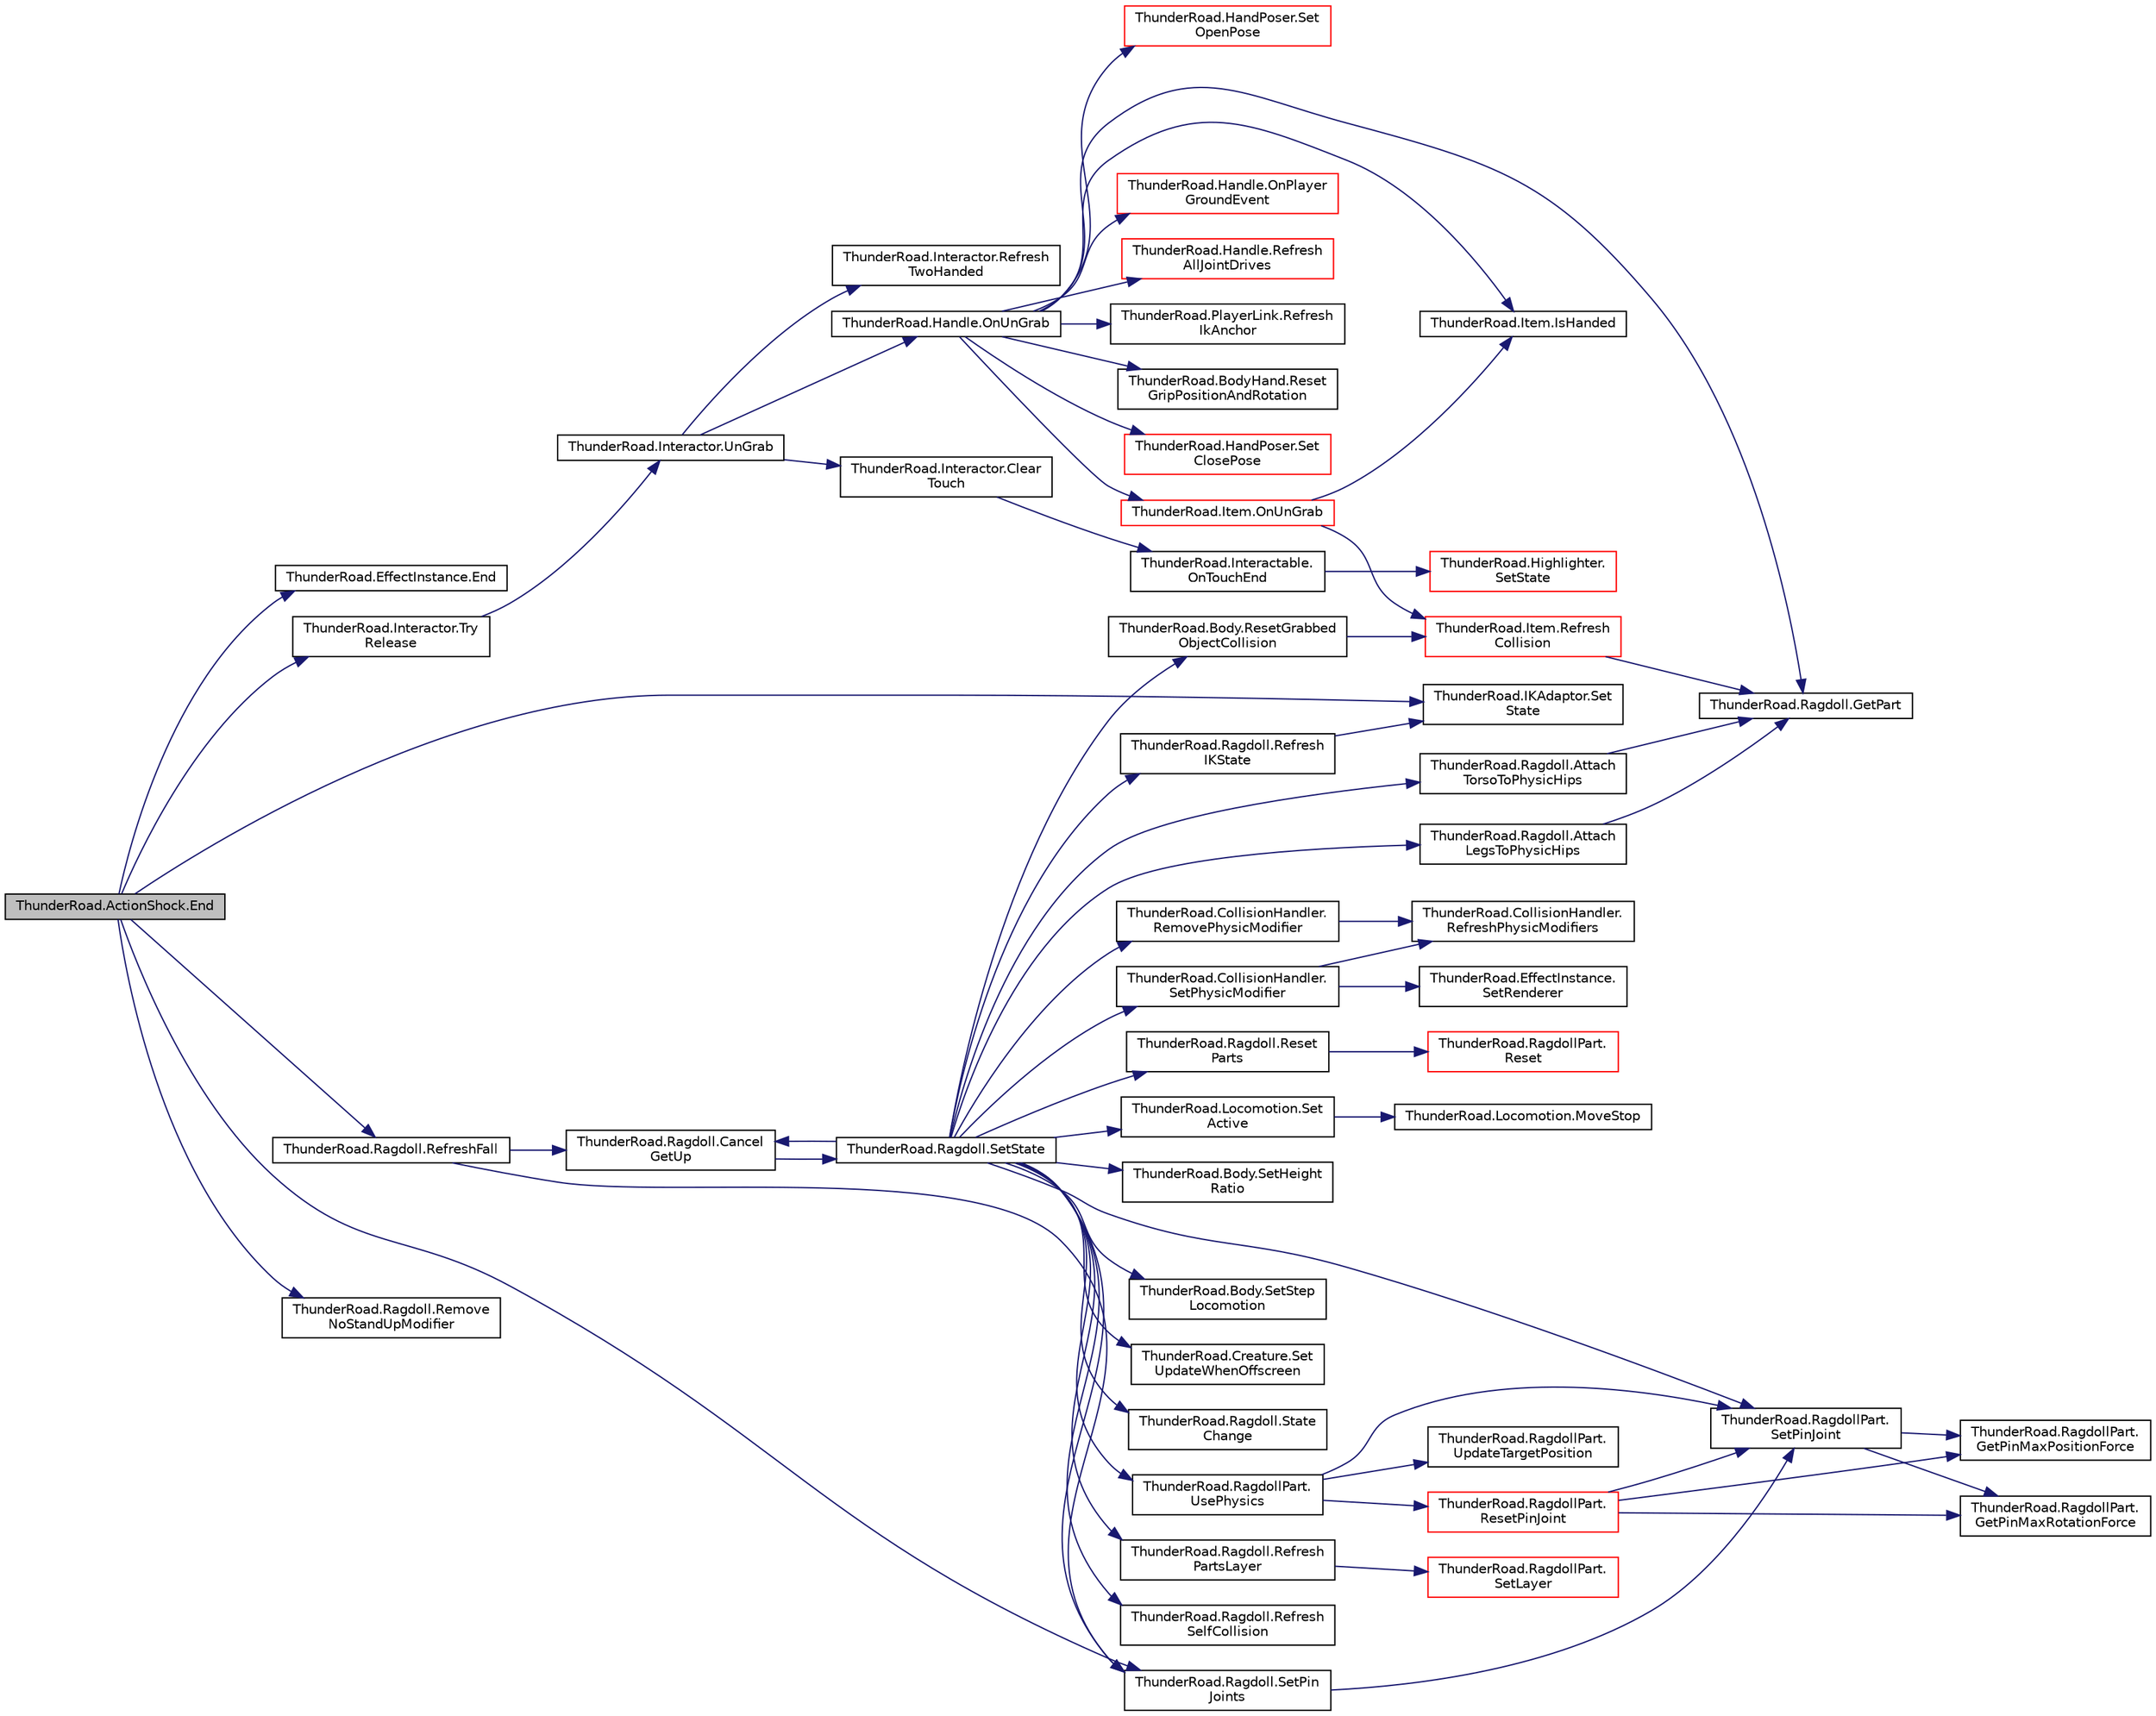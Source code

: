 digraph "ThunderRoad.ActionShock.End"
{
 // LATEX_PDF_SIZE
  edge [fontname="Helvetica",fontsize="10",labelfontname="Helvetica",labelfontsize="10"];
  node [fontname="Helvetica",fontsize="10",shape=record];
  rankdir="LR";
  Node1 [label="ThunderRoad.ActionShock.End",height=0.2,width=0.4,color="black", fillcolor="grey75", style="filled", fontcolor="black",tooltip="Ends this instance."];
  Node1 -> Node2 [color="midnightblue",fontsize="10",style="solid",fontname="Helvetica"];
  Node2 [label="ThunderRoad.EffectInstance.End",height=0.2,width=0.4,color="black", fillcolor="white", style="filled",URL="$class_thunder_road_1_1_effect_instance.html#a2145ac61404303ad31bfda14880e77e5",tooltip="Ends the specified loop only."];
  Node1 -> Node3 [color="midnightblue",fontsize="10",style="solid",fontname="Helvetica"];
  Node3 [label="ThunderRoad.Ragdoll.RefreshFall",height=0.2,width=0.4,color="black", fillcolor="white", style="filled",URL="$class_thunder_road_1_1_ragdoll.html#a18a3896bdbbb88548d330715cb5baecb",tooltip="Refreshes the fall."];
  Node3 -> Node4 [color="midnightblue",fontsize="10",style="solid",fontname="Helvetica"];
  Node4 [label="ThunderRoad.Ragdoll.Cancel\lGetUp",height=0.2,width=0.4,color="black", fillcolor="white", style="filled",URL="$class_thunder_road_1_1_ragdoll.html#a610ecf254c36c8406ec58cdb10c2d186",tooltip="Cancels the get up."];
  Node4 -> Node5 [color="midnightblue",fontsize="10",style="solid",fontname="Helvetica"];
  Node5 [label="ThunderRoad.Ragdoll.SetState",height=0.2,width=0.4,color="black", fillcolor="white", style="filled",URL="$class_thunder_road_1_1_ragdoll.html#abaf0aa19c9d52673dab97571d5c8a6bb",tooltip="Sets the state."];
  Node5 -> Node6 [color="midnightblue",fontsize="10",style="solid",fontname="Helvetica"];
  Node6 [label="ThunderRoad.Ragdoll.Attach\lLegsToPhysicHips",height=0.2,width=0.4,color="black", fillcolor="white", style="filled",URL="$class_thunder_road_1_1_ragdoll.html#aae485214f61f6621115b297768be6cb0",tooltip="Attaches the legs to physic hips."];
  Node6 -> Node7 [color="midnightblue",fontsize="10",style="solid",fontname="Helvetica"];
  Node7 [label="ThunderRoad.Ragdoll.GetPart",height=0.2,width=0.4,color="black", fillcolor="white", style="filled",URL="$class_thunder_road_1_1_ragdoll.html#a63bb50459ca0652451c1aef3fc8155cb",tooltip="Gets the part."];
  Node5 -> Node8 [color="midnightblue",fontsize="10",style="solid",fontname="Helvetica"];
  Node8 [label="ThunderRoad.Ragdoll.Attach\lTorsoToPhysicHips",height=0.2,width=0.4,color="black", fillcolor="white", style="filled",URL="$class_thunder_road_1_1_ragdoll.html#ae5d17dc6143f0c66d2fc2927a9f0c7c2",tooltip="Attaches the torso to physic hips."];
  Node8 -> Node7 [color="midnightblue",fontsize="10",style="solid",fontname="Helvetica"];
  Node5 -> Node4 [color="midnightblue",fontsize="10",style="solid",fontname="Helvetica"];
  Node5 -> Node9 [color="midnightblue",fontsize="10",style="solid",fontname="Helvetica"];
  Node9 [label="ThunderRoad.Ragdoll.Refresh\lIKState",height=0.2,width=0.4,color="black", fillcolor="white", style="filled",URL="$class_thunder_road_1_1_ragdoll.html#a4a2919a73a4b441770329465e888fefa",tooltip="Refreshes the state of the ik."];
  Node9 -> Node10 [color="midnightblue",fontsize="10",style="solid",fontname="Helvetica"];
  Node10 [label="ThunderRoad.IKAdaptor.Set\lState",height=0.2,width=0.4,color="black", fillcolor="white", style="filled",URL="$class_thunder_road_1_1_i_k_adaptor.html#ac6aad81cc98d5bf27f06f05186ba9139",tooltip="Sets the state."];
  Node5 -> Node11 [color="midnightblue",fontsize="10",style="solid",fontname="Helvetica"];
  Node11 [label="ThunderRoad.Ragdoll.Refresh\lPartsLayer",height=0.2,width=0.4,color="black", fillcolor="white", style="filled",URL="$class_thunder_road_1_1_ragdoll.html#a719a7e98fd6b50c533792238826b5fa8",tooltip="Refreshes the parts layer."];
  Node11 -> Node12 [color="midnightblue",fontsize="10",style="solid",fontname="Helvetica"];
  Node12 [label="ThunderRoad.RagdollPart.\lSetLayer",height=0.2,width=0.4,color="red", fillcolor="white", style="filled",URL="$class_thunder_road_1_1_ragdoll_part.html#af57d495ffe5341a0e37961f833a615fc",tooltip="Sets the layer."];
  Node5 -> Node14 [color="midnightblue",fontsize="10",style="solid",fontname="Helvetica"];
  Node14 [label="ThunderRoad.Ragdoll.Refresh\lSelfCollision",height=0.2,width=0.4,color="black", fillcolor="white", style="filled",URL="$class_thunder_road_1_1_ragdoll.html#abce0604b71b43c97655a3596466fd485",tooltip="Refreshes the self collision."];
  Node5 -> Node15 [color="midnightblue",fontsize="10",style="solid",fontname="Helvetica"];
  Node15 [label="ThunderRoad.CollisionHandler.\lRemovePhysicModifier",height=0.2,width=0.4,color="black", fillcolor="white", style="filled",URL="$class_thunder_road_1_1_collision_handler.html#a0c22ab9a8eb20a0e65373f111b93362c",tooltip="Removes the physic modifier."];
  Node15 -> Node16 [color="midnightblue",fontsize="10",style="solid",fontname="Helvetica"];
  Node16 [label="ThunderRoad.CollisionHandler.\lRefreshPhysicModifiers",height=0.2,width=0.4,color="black", fillcolor="white", style="filled",URL="$class_thunder_road_1_1_collision_handler.html#a9baba308d0401342c4f214a885582413",tooltip="Refreshes the physic modifiers."];
  Node5 -> Node17 [color="midnightblue",fontsize="10",style="solid",fontname="Helvetica"];
  Node17 [label="ThunderRoad.Body.ResetGrabbed\lObjectCollision",height=0.2,width=0.4,color="black", fillcolor="white", style="filled",URL="$class_thunder_road_1_1_body.html#ab1d0dcd5e0e4c172380d9e7f2ebf701d",tooltip="Resets the grabbed object collision."];
  Node17 -> Node18 [color="midnightblue",fontsize="10",style="solid",fontname="Helvetica"];
  Node18 [label="ThunderRoad.Item.Refresh\lCollision",height=0.2,width=0.4,color="red", fillcolor="white", style="filled",URL="$class_thunder_road_1_1_item.html#a6a4c857535cb043d56ddf774e1f7f390",tooltip="Refreshes the collision."];
  Node18 -> Node7 [color="midnightblue",fontsize="10",style="solid",fontname="Helvetica"];
  Node5 -> Node28 [color="midnightblue",fontsize="10",style="solid",fontname="Helvetica"];
  Node28 [label="ThunderRoad.Ragdoll.Reset\lParts",height=0.2,width=0.4,color="black", fillcolor="white", style="filled",URL="$class_thunder_road_1_1_ragdoll.html#a5fff33c54cb29b07133773f1c974d4b4",tooltip="Resets the parts."];
  Node28 -> Node29 [color="midnightblue",fontsize="10",style="solid",fontname="Helvetica"];
  Node29 [label="ThunderRoad.RagdollPart.\lReset",height=0.2,width=0.4,color="red", fillcolor="white", style="filled",URL="$class_thunder_road_1_1_ragdoll_part.html#aa974ff0b5097589cfa7b8f1cdc03431b",tooltip="Resets this instance."];
  Node5 -> Node32 [color="midnightblue",fontsize="10",style="solid",fontname="Helvetica"];
  Node32 [label="ThunderRoad.Locomotion.Set\lActive",height=0.2,width=0.4,color="black", fillcolor="white", style="filled",URL="$class_thunder_road_1_1_locomotion.html#a42376933acd3a910da0bf5ca6f8f0cff",tooltip="Sets the active."];
  Node32 -> Node33 [color="midnightblue",fontsize="10",style="solid",fontname="Helvetica"];
  Node33 [label="ThunderRoad.Locomotion.MoveStop",height=0.2,width=0.4,color="black", fillcolor="white", style="filled",URL="$class_thunder_road_1_1_locomotion.html#a0f7eff462503193dc7cc5e96a70cd5f3",tooltip="Moves the stop."];
  Node5 -> Node34 [color="midnightblue",fontsize="10",style="solid",fontname="Helvetica"];
  Node34 [label="ThunderRoad.Body.SetHeight\lRatio",height=0.2,width=0.4,color="black", fillcolor="white", style="filled",URL="$class_thunder_road_1_1_body.html#a00f22e177ab021c3f081fc1d5eef733b",tooltip="Sets the height ratio."];
  Node5 -> Node35 [color="midnightblue",fontsize="10",style="solid",fontname="Helvetica"];
  Node35 [label="ThunderRoad.CollisionHandler.\lSetPhysicModifier",height=0.2,width=0.4,color="black", fillcolor="white", style="filled",URL="$class_thunder_road_1_1_collision_handler.html#afcf812201464805f2f65e4cdc3213134",tooltip="Sets the physic modifier."];
  Node35 -> Node16 [color="midnightblue",fontsize="10",style="solid",fontname="Helvetica"];
  Node35 -> Node36 [color="midnightblue",fontsize="10",style="solid",fontname="Helvetica"];
  Node36 [label="ThunderRoad.EffectInstance.\lSetRenderer",height=0.2,width=0.4,color="black", fillcolor="white", style="filled",URL="$class_thunder_road_1_1_effect_instance.html#a298c7f8ff7afe1ea8f67044627b495e1",tooltip="Sets the renderer."];
  Node5 -> Node37 [color="midnightblue",fontsize="10",style="solid",fontname="Helvetica"];
  Node37 [label="ThunderRoad.RagdollPart.\lSetPinJoint",height=0.2,width=0.4,color="black", fillcolor="white", style="filled",URL="$class_thunder_road_1_1_ragdoll_part.html#a21d4dd742aa88857e741c620986131be",tooltip="Sets the pin joint."];
  Node37 -> Node38 [color="midnightblue",fontsize="10",style="solid",fontname="Helvetica"];
  Node38 [label="ThunderRoad.RagdollPart.\lGetPinMaxPositionForce",height=0.2,width=0.4,color="black", fillcolor="white", style="filled",URL="$class_thunder_road_1_1_ragdoll_part.html#acd72acf2e180c26d25000f2543bce040",tooltip="Gets the pin maximum position force."];
  Node37 -> Node39 [color="midnightblue",fontsize="10",style="solid",fontname="Helvetica"];
  Node39 [label="ThunderRoad.RagdollPart.\lGetPinMaxRotationForce",height=0.2,width=0.4,color="black", fillcolor="white", style="filled",URL="$class_thunder_road_1_1_ragdoll_part.html#a72d1133f23c80848e7e536f7717cb2e9",tooltip="Gets the pin maximum rotation force."];
  Node5 -> Node40 [color="midnightblue",fontsize="10",style="solid",fontname="Helvetica"];
  Node40 [label="ThunderRoad.Ragdoll.SetPin\lJoints",height=0.2,width=0.4,color="black", fillcolor="white", style="filled",URL="$class_thunder_road_1_1_ragdoll.html#ad0a24bd0ceafdce99b22b714a541547e",tooltip="Sets the pin joints."];
  Node40 -> Node37 [color="midnightblue",fontsize="10",style="solid",fontname="Helvetica"];
  Node5 -> Node41 [color="midnightblue",fontsize="10",style="solid",fontname="Helvetica"];
  Node41 [label="ThunderRoad.Body.SetStep\lLocomotion",height=0.2,width=0.4,color="black", fillcolor="white", style="filled",URL="$class_thunder_road_1_1_body.html#a1e839fc506c9973e8223968aa71558ae",tooltip="Sets the step locomotion."];
  Node5 -> Node42 [color="midnightblue",fontsize="10",style="solid",fontname="Helvetica"];
  Node42 [label="ThunderRoad.Creature.Set\lUpdateWhenOffscreen",height=0.2,width=0.4,color="black", fillcolor="white", style="filled",URL="$class_thunder_road_1_1_creature.html#a5d2afee4466c232a3af2243182da6469",tooltip="Sets the update when offscreen."];
  Node5 -> Node43 [color="midnightblue",fontsize="10",style="solid",fontname="Helvetica"];
  Node43 [label="ThunderRoad.Ragdoll.State\lChange",height=0.2,width=0.4,color="black", fillcolor="white", style="filled",URL="$class_thunder_road_1_1_ragdoll.html#aacebc872342f4a8d8f7dae8185334575",tooltip="Delegate StateChange"];
  Node5 -> Node44 [color="midnightblue",fontsize="10",style="solid",fontname="Helvetica"];
  Node44 [label="ThunderRoad.RagdollPart.\lUsePhysics",height=0.2,width=0.4,color="black", fillcolor="white", style="filled",URL="$class_thunder_road_1_1_ragdoll_part.html#aafbc151528ac9b0256b7eace518fdf7f",tooltip="Uses the physics."];
  Node44 -> Node45 [color="midnightblue",fontsize="10",style="solid",fontname="Helvetica"];
  Node45 [label="ThunderRoad.RagdollPart.\lResetPinJoint",height=0.2,width=0.4,color="red", fillcolor="white", style="filled",URL="$class_thunder_road_1_1_ragdoll_part.html#a9a9a5648aa40529ce26ed0b9716a5a09",tooltip="Resets the pin joint."];
  Node45 -> Node38 [color="midnightblue",fontsize="10",style="solid",fontname="Helvetica"];
  Node45 -> Node39 [color="midnightblue",fontsize="10",style="solid",fontname="Helvetica"];
  Node45 -> Node37 [color="midnightblue",fontsize="10",style="solid",fontname="Helvetica"];
  Node44 -> Node37 [color="midnightblue",fontsize="10",style="solid",fontname="Helvetica"];
  Node44 -> Node48 [color="midnightblue",fontsize="10",style="solid",fontname="Helvetica"];
  Node48 [label="ThunderRoad.RagdollPart.\lUpdateTargetPosition",height=0.2,width=0.4,color="black", fillcolor="white", style="filled",URL="$class_thunder_road_1_1_ragdoll_part.html#aabe8c8d48e10c7e89449bd1deb6bd524",tooltip="Updates the target position."];
  Node3 -> Node40 [color="midnightblue",fontsize="10",style="solid",fontname="Helvetica"];
  Node1 -> Node49 [color="midnightblue",fontsize="10",style="solid",fontname="Helvetica"];
  Node49 [label="ThunderRoad.Ragdoll.Remove\lNoStandUpModifier",height=0.2,width=0.4,color="black", fillcolor="white", style="filled",URL="$class_thunder_road_1_1_ragdoll.html#ab82e0dabae01461b274af8a0f1ac58ad",tooltip="Removes the no stand up modifier."];
  Node1 -> Node40 [color="midnightblue",fontsize="10",style="solid",fontname="Helvetica"];
  Node1 -> Node10 [color="midnightblue",fontsize="10",style="solid",fontname="Helvetica"];
  Node1 -> Node50 [color="midnightblue",fontsize="10",style="solid",fontname="Helvetica"];
  Node50 [label="ThunderRoad.Interactor.Try\lRelease",height=0.2,width=0.4,color="black", fillcolor="white", style="filled",URL="$class_thunder_road_1_1_interactor.html#a4bb88f3627a0418a57b4afcd7742df68",tooltip="Tries the release."];
  Node50 -> Node51 [color="midnightblue",fontsize="10",style="solid",fontname="Helvetica"];
  Node51 [label="ThunderRoad.Interactor.UnGrab",height=0.2,width=0.4,color="black", fillcolor="white", style="filled",URL="$class_thunder_road_1_1_interactor.html#aac5f1c05c892d8f18262b910ba75c8ae",tooltip="Uns the grab."];
  Node51 -> Node52 [color="midnightblue",fontsize="10",style="solid",fontname="Helvetica"];
  Node52 [label="ThunderRoad.Interactor.Clear\lTouch",height=0.2,width=0.4,color="black", fillcolor="white", style="filled",URL="$class_thunder_road_1_1_interactor.html#a32bff7045c10e93443547097126de42e",tooltip="Clears the touch."];
  Node52 -> Node53 [color="midnightblue",fontsize="10",style="solid",fontname="Helvetica"];
  Node53 [label="ThunderRoad.Interactable.\lOnTouchEnd",height=0.2,width=0.4,color="black", fillcolor="white", style="filled",URL="$class_thunder_road_1_1_interactable.html#a33c2f46971a169e09a6430afeee14039",tooltip="Called when [touch end]."];
  Node53 -> Node54 [color="midnightblue",fontsize="10",style="solid",fontname="Helvetica"];
  Node54 [label="ThunderRoad.Highlighter.\lSetState",height=0.2,width=0.4,color="red", fillcolor="white", style="filled",URL="$class_thunder_road_1_1_highlighter.html#aa1487a513b92c7ebb44777930e1bed55",tooltip="Sets the state."];
  Node51 -> Node60 [color="midnightblue",fontsize="10",style="solid",fontname="Helvetica"];
  Node60 [label="ThunderRoad.Handle.OnUnGrab",height=0.2,width=0.4,color="black", fillcolor="white", style="filled",URL="$class_thunder_road_1_1_handle.html#a75074ab7acb56294512dada6437cd799",tooltip="Called when [un grab]."];
  Node60 -> Node7 [color="midnightblue",fontsize="10",style="solid",fontname="Helvetica"];
  Node60 -> Node61 [color="midnightblue",fontsize="10",style="solid",fontname="Helvetica"];
  Node61 [label="ThunderRoad.Item.IsHanded",height=0.2,width=0.4,color="black", fillcolor="white", style="filled",URL="$class_thunder_road_1_1_item.html#a3f6db977accd385918e6ac7b140e9872",tooltip="Determines whether the specified side is handed."];
  Node60 -> Node62 [color="midnightblue",fontsize="10",style="solid",fontname="Helvetica"];
  Node62 [label="ThunderRoad.Handle.OnPlayer\lGroundEvent",height=0.2,width=0.4,color="red", fillcolor="white", style="filled",URL="$class_thunder_road_1_1_handle.html#ae62c5fccfe4c2ce3a50f2e9d21963572",tooltip="Called when [player ground event]."];
  Node60 -> Node70 [color="midnightblue",fontsize="10",style="solid",fontname="Helvetica"];
  Node70 [label="ThunderRoad.Item.OnUnGrab",height=0.2,width=0.4,color="red", fillcolor="white", style="filled",URL="$class_thunder_road_1_1_item.html#a00f67a71073d5a4877cebb2ab84ee65a",tooltip="Called when [un grab]."];
  Node70 -> Node61 [color="midnightblue",fontsize="10",style="solid",fontname="Helvetica"];
  Node70 -> Node18 [color="midnightblue",fontsize="10",style="solid",fontname="Helvetica"];
  Node60 -> Node77 [color="midnightblue",fontsize="10",style="solid",fontname="Helvetica"];
  Node77 [label="ThunderRoad.Handle.Refresh\lAllJointDrives",height=0.2,width=0.4,color="red", fillcolor="white", style="filled",URL="$class_thunder_road_1_1_handle.html#ad1621fdf3dc9cf924f766dc222cab556",tooltip="Refreshes all joint drives."];
  Node60 -> Node78 [color="midnightblue",fontsize="10",style="solid",fontname="Helvetica"];
  Node78 [label="ThunderRoad.PlayerLink.Refresh\lIkAnchor",height=0.2,width=0.4,color="black", fillcolor="white", style="filled",URL="$class_thunder_road_1_1_player_link.html#ace8e9c4b3db1a9140f273fb5d97a8ac8",tooltip="Refreshes the ik anchor."];
  Node60 -> Node79 [color="midnightblue",fontsize="10",style="solid",fontname="Helvetica"];
  Node79 [label="ThunderRoad.BodyHand.Reset\lGripPositionAndRotation",height=0.2,width=0.4,color="black", fillcolor="white", style="filled",URL="$class_thunder_road_1_1_body_hand.html#a4d85635b5cda5094b32af5a363686c0b",tooltip="Resets the grip position and rotation."];
  Node60 -> Node80 [color="midnightblue",fontsize="10",style="solid",fontname="Helvetica"];
  Node80 [label="ThunderRoad.HandPoser.Set\lClosePose",height=0.2,width=0.4,color="red", fillcolor="white", style="filled",URL="$class_thunder_road_1_1_hand_poser.html#a343c75f2c13c6390f5dcb55278466712",tooltip="Sets the close pose."];
  Node60 -> Node92 [color="midnightblue",fontsize="10",style="solid",fontname="Helvetica"];
  Node92 [label="ThunderRoad.HandPoser.Set\lOpenPose",height=0.2,width=0.4,color="red", fillcolor="white", style="filled",URL="$class_thunder_road_1_1_hand_poser.html#a3e6c4ca79e2e57ad1824711223f52c99",tooltip="Sets the open pose."];
  Node51 -> Node94 [color="midnightblue",fontsize="10",style="solid",fontname="Helvetica"];
  Node94 [label="ThunderRoad.Interactor.Refresh\lTwoHanded",height=0.2,width=0.4,color="black", fillcolor="white", style="filled",URL="$class_thunder_road_1_1_interactor.html#ac449186e620c7fef417dc1cad4abaf32",tooltip="Refreshes the two handed."];
}
